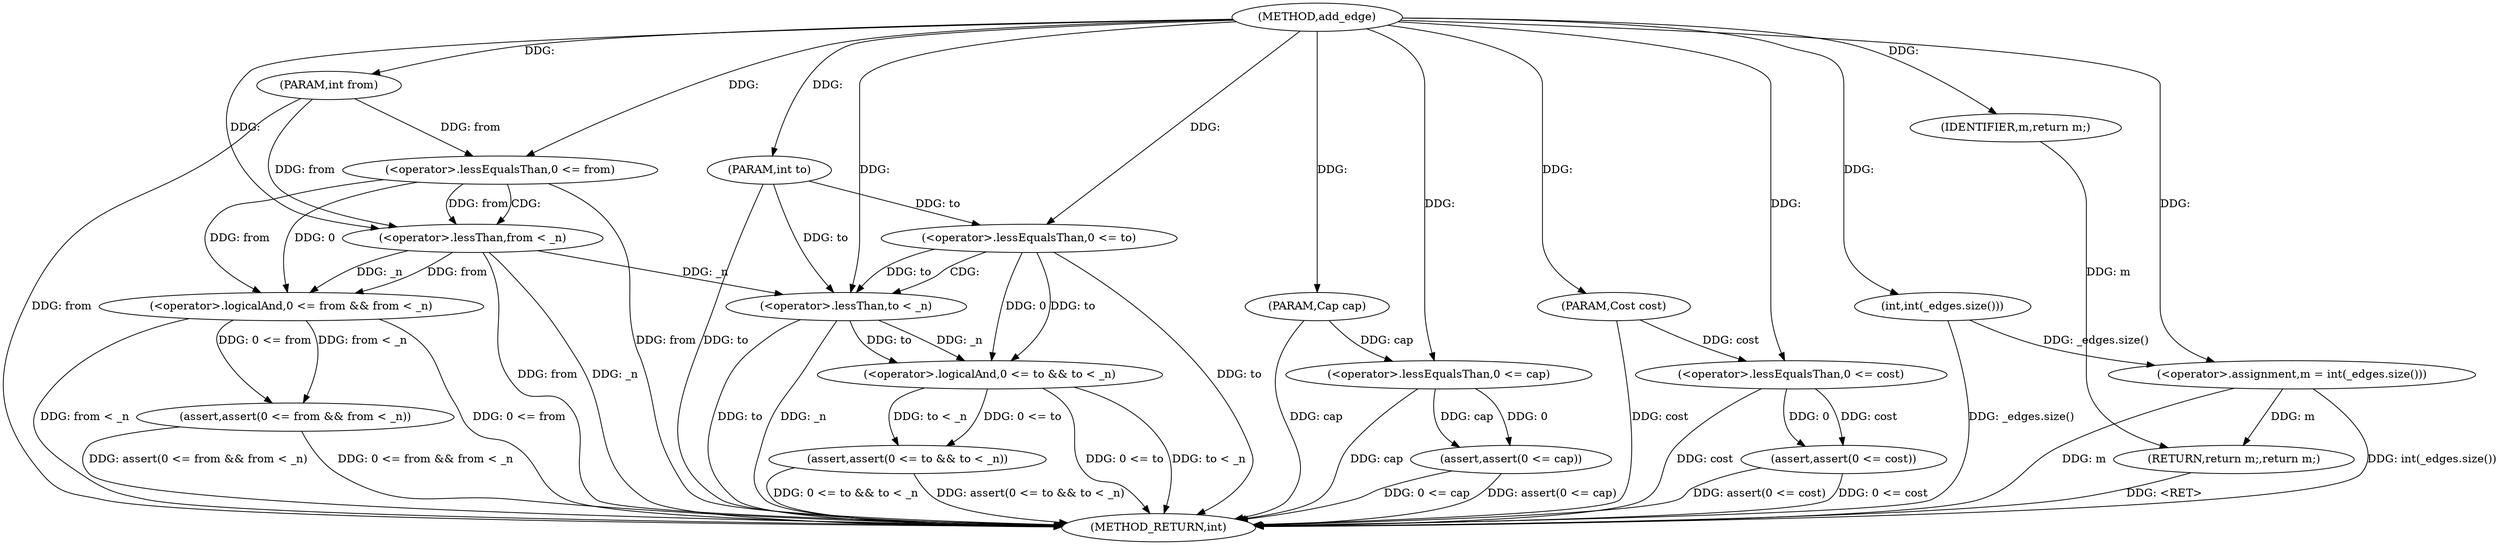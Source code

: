 digraph "add_edge" {  
"1004816" [label = "(METHOD,add_edge)" ]
"1004854" [label = "(METHOD_RETURN,int)" ]
"1004817" [label = "(PARAM,int from)" ]
"1004818" [label = "(PARAM,int to)" ]
"1004819" [label = "(PARAM,Cap cap)" ]
"1004820" [label = "(PARAM,Cost cost)" ]
"1004822" [label = "(assert,assert(0 <= from && from < _n))" ]
"1004830" [label = "(assert,assert(0 <= to && to < _n))" ]
"1004838" [label = "(assert,assert(0 <= cap))" ]
"1004842" [label = "(assert,assert(0 <= cost))" ]
"1004847" [label = "(<operator>.assignment,m = int(_edges.size()))" ]
"1004852" [label = "(RETURN,return m;,return m;)" ]
"1004853" [label = "(IDENTIFIER,m,return m;)" ]
"1004823" [label = "(<operator>.logicalAnd,0 <= from && from < _n)" ]
"1004831" [label = "(<operator>.logicalAnd,0 <= to && to < _n)" ]
"1004839" [label = "(<operator>.lessEqualsThan,0 <= cap)" ]
"1004843" [label = "(<operator>.lessEqualsThan,0 <= cost)" ]
"1004849" [label = "(int,int(_edges.size()))" ]
"1004824" [label = "(<operator>.lessEqualsThan,0 <= from)" ]
"1004827" [label = "(<operator>.lessThan,from < _n)" ]
"1004832" [label = "(<operator>.lessEqualsThan,0 <= to)" ]
"1004835" [label = "(<operator>.lessThan,to < _n)" ]
  "1004817" -> "1004854"  [ label = "DDG: from"] 
  "1004818" -> "1004854"  [ label = "DDG: to"] 
  "1004819" -> "1004854"  [ label = "DDG: cap"] 
  "1004820" -> "1004854"  [ label = "DDG: cost"] 
  "1004824" -> "1004854"  [ label = "DDG: from"] 
  "1004823" -> "1004854"  [ label = "DDG: 0 <= from"] 
  "1004827" -> "1004854"  [ label = "DDG: from"] 
  "1004827" -> "1004854"  [ label = "DDG: _n"] 
  "1004823" -> "1004854"  [ label = "DDG: from < _n"] 
  "1004822" -> "1004854"  [ label = "DDG: 0 <= from && from < _n"] 
  "1004822" -> "1004854"  [ label = "DDG: assert(0 <= from && from < _n)"] 
  "1004832" -> "1004854"  [ label = "DDG: to"] 
  "1004831" -> "1004854"  [ label = "DDG: 0 <= to"] 
  "1004835" -> "1004854"  [ label = "DDG: to"] 
  "1004835" -> "1004854"  [ label = "DDG: _n"] 
  "1004831" -> "1004854"  [ label = "DDG: to < _n"] 
  "1004830" -> "1004854"  [ label = "DDG: 0 <= to && to < _n"] 
  "1004830" -> "1004854"  [ label = "DDG: assert(0 <= to && to < _n)"] 
  "1004839" -> "1004854"  [ label = "DDG: cap"] 
  "1004838" -> "1004854"  [ label = "DDG: 0 <= cap"] 
  "1004838" -> "1004854"  [ label = "DDG: assert(0 <= cap)"] 
  "1004843" -> "1004854"  [ label = "DDG: cost"] 
  "1004842" -> "1004854"  [ label = "DDG: 0 <= cost"] 
  "1004842" -> "1004854"  [ label = "DDG: assert(0 <= cost)"] 
  "1004847" -> "1004854"  [ label = "DDG: m"] 
  "1004849" -> "1004854"  [ label = "DDG: _edges.size()"] 
  "1004847" -> "1004854"  [ label = "DDG: int(_edges.size())"] 
  "1004852" -> "1004854"  [ label = "DDG: <RET>"] 
  "1004816" -> "1004817"  [ label = "DDG: "] 
  "1004816" -> "1004818"  [ label = "DDG: "] 
  "1004816" -> "1004819"  [ label = "DDG: "] 
  "1004816" -> "1004820"  [ label = "DDG: "] 
  "1004849" -> "1004847"  [ label = "DDG: _edges.size()"] 
  "1004853" -> "1004852"  [ label = "DDG: m"] 
  "1004847" -> "1004852"  [ label = "DDG: m"] 
  "1004823" -> "1004822"  [ label = "DDG: from < _n"] 
  "1004823" -> "1004822"  [ label = "DDG: 0 <= from"] 
  "1004831" -> "1004830"  [ label = "DDG: to < _n"] 
  "1004831" -> "1004830"  [ label = "DDG: 0 <= to"] 
  "1004839" -> "1004838"  [ label = "DDG: cap"] 
  "1004839" -> "1004838"  [ label = "DDG: 0"] 
  "1004843" -> "1004842"  [ label = "DDG: 0"] 
  "1004843" -> "1004842"  [ label = "DDG: cost"] 
  "1004816" -> "1004847"  [ label = "DDG: "] 
  "1004816" -> "1004853"  [ label = "DDG: "] 
  "1004824" -> "1004823"  [ label = "DDG: from"] 
  "1004824" -> "1004823"  [ label = "DDG: 0"] 
  "1004827" -> "1004823"  [ label = "DDG: _n"] 
  "1004827" -> "1004823"  [ label = "DDG: from"] 
  "1004832" -> "1004831"  [ label = "DDG: 0"] 
  "1004832" -> "1004831"  [ label = "DDG: to"] 
  "1004835" -> "1004831"  [ label = "DDG: to"] 
  "1004835" -> "1004831"  [ label = "DDG: _n"] 
  "1004816" -> "1004839"  [ label = "DDG: "] 
  "1004819" -> "1004839"  [ label = "DDG: cap"] 
  "1004816" -> "1004843"  [ label = "DDG: "] 
  "1004820" -> "1004843"  [ label = "DDG: cost"] 
  "1004816" -> "1004849"  [ label = "DDG: "] 
  "1004816" -> "1004824"  [ label = "DDG: "] 
  "1004817" -> "1004824"  [ label = "DDG: from"] 
  "1004824" -> "1004827"  [ label = "DDG: from"] 
  "1004817" -> "1004827"  [ label = "DDG: from"] 
  "1004816" -> "1004827"  [ label = "DDG: "] 
  "1004816" -> "1004832"  [ label = "DDG: "] 
  "1004818" -> "1004832"  [ label = "DDG: to"] 
  "1004832" -> "1004835"  [ label = "DDG: to"] 
  "1004818" -> "1004835"  [ label = "DDG: to"] 
  "1004816" -> "1004835"  [ label = "DDG: "] 
  "1004827" -> "1004835"  [ label = "DDG: _n"] 
  "1004824" -> "1004827"  [ label = "CDG: "] 
  "1004832" -> "1004835"  [ label = "CDG: "] 
}
